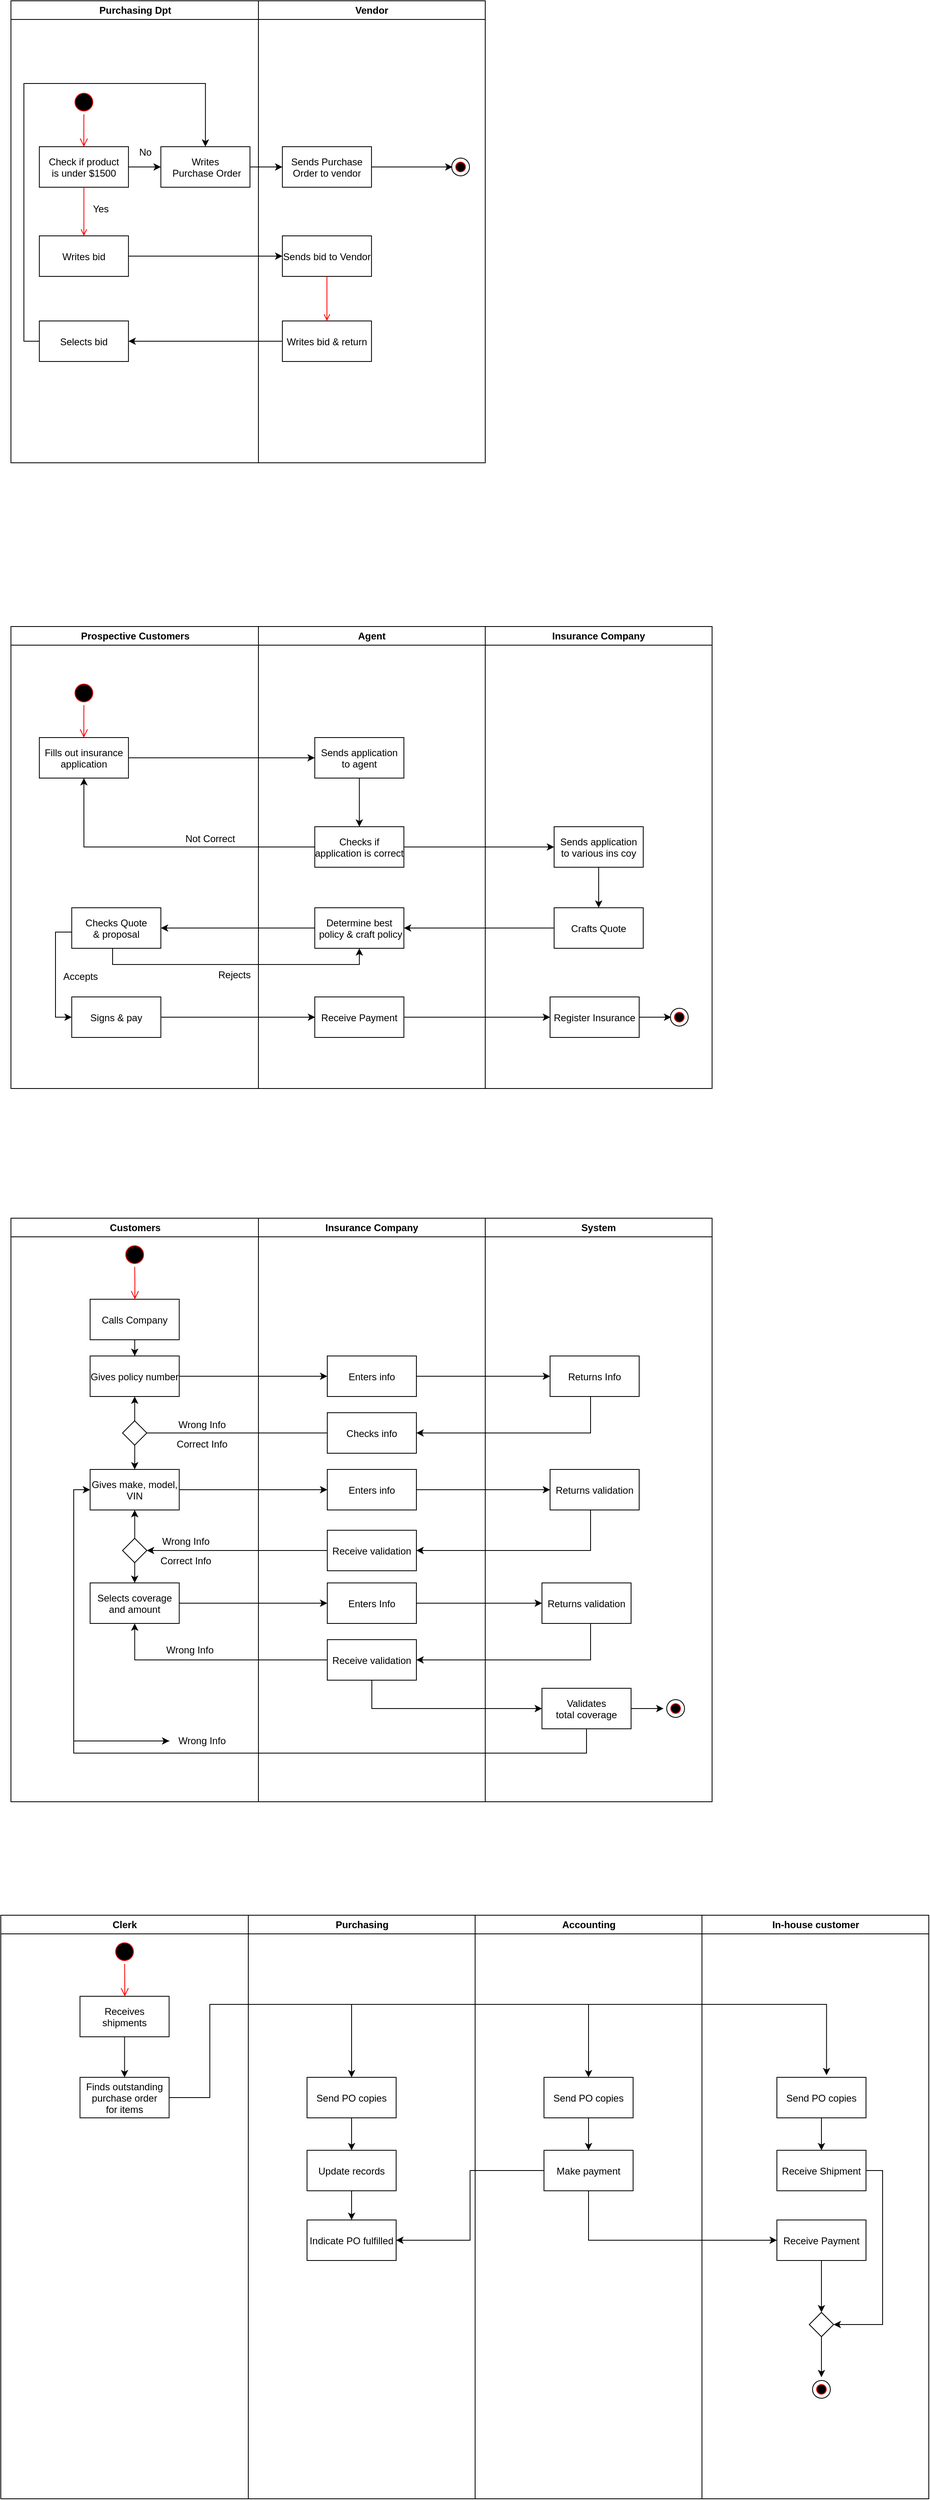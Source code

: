 <mxfile version="21.6.9" type="github">
  <diagram name="Page-1" id="e7e014a7-5840-1c2e-5031-d8a46d1fe8dd">
    <mxGraphModel dx="1574" dy="869" grid="1" gridSize="10" guides="1" tooltips="1" connect="1" arrows="1" fold="1" page="1" pageScale="1" pageWidth="1169" pageHeight="826" background="none" math="0" shadow="0">
      <root>
        <mxCell id="0" />
        <mxCell id="1" parent="0" />
        <mxCell id="2" value="Purchasing Dpt" style="swimlane;whiteSpace=wrap" parent="1" vertex="1">
          <mxGeometry x="164.5" y="128" width="305.5" height="570" as="geometry" />
        </mxCell>
        <mxCell id="5" value="" style="ellipse;shape=startState;fillColor=#000000;strokeColor=#ff0000;" parent="2" vertex="1">
          <mxGeometry x="75.07" y="110" width="30" height="30" as="geometry" />
        </mxCell>
        <mxCell id="6" value="" style="edgeStyle=elbowEdgeStyle;elbow=horizontal;verticalAlign=bottom;endArrow=open;endSize=8;strokeColor=#FF0000;endFill=1;rounded=0" parent="2" source="5" target="7" edge="1">
          <mxGeometry x="100" y="40" as="geometry">
            <mxPoint x="90.07" y="180" as="targetPoint" />
          </mxGeometry>
        </mxCell>
        <mxCell id="7" value="Check if product&#xa;is under $1500" style="" parent="2" vertex="1">
          <mxGeometry x="35.07" y="180" width="110" height="50" as="geometry" />
        </mxCell>
        <mxCell id="8" value="Writes bid" style="" parent="2" vertex="1">
          <mxGeometry x="35.07" y="290" width="110" height="50" as="geometry" />
        </mxCell>
        <mxCell id="9" value="" style="endArrow=open;strokeColor=#FF0000;endFill=1;rounded=0" parent="2" source="7" target="8" edge="1">
          <mxGeometry relative="1" as="geometry" />
        </mxCell>
        <mxCell id="m452b-IIgg9Cjb1yfwiM-50" style="edgeStyle=orthogonalEdgeStyle;rounded=0;orthogonalLoop=1;jettySize=auto;html=1;entryX=0.5;entryY=0;entryDx=0;entryDy=0;" edge="1" parent="2" source="10" target="m452b-IIgg9Cjb1yfwiM-45">
          <mxGeometry relative="1" as="geometry">
            <Array as="points">
              <mxPoint x="16" y="420" />
              <mxPoint x="16" y="102" />
              <mxPoint x="240" y="102" />
            </Array>
          </mxGeometry>
        </mxCell>
        <mxCell id="10" value="Selects bid" style="" parent="2" vertex="1">
          <mxGeometry x="35.07" y="395" width="110" height="50" as="geometry" />
        </mxCell>
        <mxCell id="m452b-IIgg9Cjb1yfwiM-41" value="Yes" style="text;html=1;align=center;verticalAlign=middle;resizable=0;points=[];autosize=1;strokeColor=none;fillColor=none;" vertex="1" parent="2">
          <mxGeometry x="90.57" y="242" width="40" height="30" as="geometry" />
        </mxCell>
        <mxCell id="m452b-IIgg9Cjb1yfwiM-43" value="No" style="text;html=1;align=center;verticalAlign=middle;resizable=0;points=[];autosize=1;strokeColor=none;fillColor=none;" vertex="1" parent="2">
          <mxGeometry x="145.07" y="172" width="40" height="30" as="geometry" />
        </mxCell>
        <mxCell id="m452b-IIgg9Cjb1yfwiM-45" value="Writes&#xa; Purchase Order" style="" vertex="1" parent="2">
          <mxGeometry x="185.07" y="180" width="110" height="50" as="geometry" />
        </mxCell>
        <mxCell id="m452b-IIgg9Cjb1yfwiM-46" style="edgeStyle=orthogonalEdgeStyle;rounded=0;orthogonalLoop=1;jettySize=auto;html=1;entryX=0;entryY=0.5;entryDx=0;entryDy=0;" edge="1" parent="2" source="7" target="m452b-IIgg9Cjb1yfwiM-45">
          <mxGeometry relative="1" as="geometry" />
        </mxCell>
        <mxCell id="3" value="Vendor" style="swimlane;whiteSpace=wrap" parent="1" vertex="1">
          <mxGeometry x="470" y="128" width="280" height="570" as="geometry" />
        </mxCell>
        <mxCell id="m452b-IIgg9Cjb1yfwiM-53" value="" style="ellipse;shape=startState;labelBackgroundColor=default;" vertex="1" parent="3">
          <mxGeometry x="234.57" y="190" width="30" height="30" as="geometry" />
        </mxCell>
        <mxCell id="16" value="Sends bid to Vendor" style="" parent="3" vertex="1">
          <mxGeometry x="29.57" y="290" width="110" height="50" as="geometry" />
        </mxCell>
        <mxCell id="18" value="Writes bid &amp; return" style="" parent="3" vertex="1">
          <mxGeometry x="29.57" y="395" width="110" height="50" as="geometry" />
        </mxCell>
        <mxCell id="19" value="" style="endArrow=open;strokeColor=#FF0000;endFill=1;rounded=0" parent="3" source="16" target="18" edge="1">
          <mxGeometry relative="1" as="geometry" />
        </mxCell>
        <mxCell id="m452b-IIgg9Cjb1yfwiM-52" style="edgeStyle=orthogonalEdgeStyle;rounded=0;orthogonalLoop=1;jettySize=auto;html=1;entryX=0;entryY=0.5;entryDx=0;entryDy=0;" edge="1" parent="3" source="m452b-IIgg9Cjb1yfwiM-47" target="m452b-IIgg9Cjb1yfwiM-51">
          <mxGeometry relative="1" as="geometry" />
        </mxCell>
        <mxCell id="m452b-IIgg9Cjb1yfwiM-47" value="Sends Purchase &#xa;Order to vendor" style="" vertex="1" parent="3">
          <mxGeometry x="29.57" y="180" width="110" height="50" as="geometry" />
        </mxCell>
        <mxCell id="m452b-IIgg9Cjb1yfwiM-51" value="" style="ellipse;shape=startState;fillColor=#000000;strokeColor=#ff0000;labelBackgroundColor=default;" vertex="1" parent="3">
          <mxGeometry x="239.57" y="195" width="20" height="20" as="geometry" />
        </mxCell>
        <mxCell id="m452b-IIgg9Cjb1yfwiM-44" style="edgeStyle=orthogonalEdgeStyle;rounded=0;orthogonalLoop=1;jettySize=auto;html=1;entryX=0;entryY=0.5;entryDx=0;entryDy=0;" edge="1" parent="1" source="8" target="16">
          <mxGeometry relative="1" as="geometry" />
        </mxCell>
        <mxCell id="m452b-IIgg9Cjb1yfwiM-48" style="edgeStyle=orthogonalEdgeStyle;rounded=0;orthogonalLoop=1;jettySize=auto;html=1;entryX=0;entryY=0.5;entryDx=0;entryDy=0;" edge="1" parent="1" source="m452b-IIgg9Cjb1yfwiM-45" target="m452b-IIgg9Cjb1yfwiM-47">
          <mxGeometry relative="1" as="geometry" />
        </mxCell>
        <mxCell id="m452b-IIgg9Cjb1yfwiM-49" style="edgeStyle=orthogonalEdgeStyle;rounded=0;orthogonalLoop=1;jettySize=auto;html=1;entryX=1;entryY=0.5;entryDx=0;entryDy=0;" edge="1" parent="1" source="18" target="10">
          <mxGeometry relative="1" as="geometry" />
        </mxCell>
        <mxCell id="m452b-IIgg9Cjb1yfwiM-123" value="Prospective Customers" style="swimlane;whiteSpace=wrap" vertex="1" parent="1">
          <mxGeometry x="164.5" y="900" width="305.5" height="570" as="geometry" />
        </mxCell>
        <mxCell id="m452b-IIgg9Cjb1yfwiM-124" value="" style="ellipse;shape=startState;fillColor=#000000;strokeColor=#ff0000;" vertex="1" parent="m452b-IIgg9Cjb1yfwiM-123">
          <mxGeometry x="75.07" y="67" width="30" height="30" as="geometry" />
        </mxCell>
        <mxCell id="m452b-IIgg9Cjb1yfwiM-125" value="" style="edgeStyle=elbowEdgeStyle;elbow=horizontal;verticalAlign=bottom;endArrow=open;endSize=8;strokeColor=#FF0000;endFill=1;rounded=0" edge="1" parent="m452b-IIgg9Cjb1yfwiM-123" source="m452b-IIgg9Cjb1yfwiM-124" target="m452b-IIgg9Cjb1yfwiM-126">
          <mxGeometry x="100" y="40" as="geometry">
            <mxPoint x="90.07" y="137" as="targetPoint" />
          </mxGeometry>
        </mxCell>
        <mxCell id="m452b-IIgg9Cjb1yfwiM-126" value="Fills out insurance&#xa;application" style="" vertex="1" parent="m452b-IIgg9Cjb1yfwiM-123">
          <mxGeometry x="35.07" y="137" width="110" height="50" as="geometry" />
        </mxCell>
        <mxCell id="m452b-IIgg9Cjb1yfwiM-157" value="Not Correct" style="text;html=1;align=center;verticalAlign=middle;resizable=0;points=[];autosize=1;strokeColor=none;fillColor=none;" vertex="1" parent="m452b-IIgg9Cjb1yfwiM-123">
          <mxGeometry x="205.5" y="247" width="80" height="30" as="geometry" />
        </mxCell>
        <mxCell id="m452b-IIgg9Cjb1yfwiM-173" style="edgeStyle=orthogonalEdgeStyle;rounded=0;orthogonalLoop=1;jettySize=auto;html=1;entryX=0;entryY=0.5;entryDx=0;entryDy=0;" edge="1" parent="m452b-IIgg9Cjb1yfwiM-123" source="m452b-IIgg9Cjb1yfwiM-167" target="m452b-IIgg9Cjb1yfwiM-172">
          <mxGeometry relative="1" as="geometry">
            <Array as="points">
              <mxPoint x="55" y="377" />
              <mxPoint x="55" y="482" />
            </Array>
          </mxGeometry>
        </mxCell>
        <mxCell id="m452b-IIgg9Cjb1yfwiM-167" value="Checks Quote &#xa;&amp; proposal" style="" vertex="1" parent="m452b-IIgg9Cjb1yfwiM-123">
          <mxGeometry x="75.07" y="347" width="110" height="50" as="geometry" />
        </mxCell>
        <mxCell id="m452b-IIgg9Cjb1yfwiM-169" value="&lt;span style=&quot;white-space: pre;&quot;&gt;&#x9;&lt;/span&gt;" style="text;html=1;align=center;verticalAlign=middle;resizable=0;points=[];autosize=1;strokeColor=none;fillColor=none;" vertex="1" parent="m452b-IIgg9Cjb1yfwiM-123">
          <mxGeometry x="250.5" y="347" width="50" height="30" as="geometry" />
        </mxCell>
        <mxCell id="m452b-IIgg9Cjb1yfwiM-175" style="edgeStyle=orthogonalEdgeStyle;rounded=0;orthogonalLoop=1;jettySize=auto;html=1;" edge="1" parent="m452b-IIgg9Cjb1yfwiM-123" source="m452b-IIgg9Cjb1yfwiM-172">
          <mxGeometry relative="1" as="geometry">
            <mxPoint x="375.5" y="482.0" as="targetPoint" />
          </mxGeometry>
        </mxCell>
        <mxCell id="m452b-IIgg9Cjb1yfwiM-172" value="Signs &amp; pay" style="" vertex="1" parent="m452b-IIgg9Cjb1yfwiM-123">
          <mxGeometry x="75.07" y="457" width="110" height="50" as="geometry" />
        </mxCell>
        <mxCell id="m452b-IIgg9Cjb1yfwiM-174" value="Accepts" style="text;html=1;align=center;verticalAlign=middle;resizable=0;points=[];autosize=1;strokeColor=none;fillColor=none;" vertex="1" parent="m452b-IIgg9Cjb1yfwiM-123">
          <mxGeometry x="50.5" y="417" width="70" height="30" as="geometry" />
        </mxCell>
        <mxCell id="m452b-IIgg9Cjb1yfwiM-135" value="Agent" style="swimlane;whiteSpace=wrap" vertex="1" parent="1">
          <mxGeometry x="470" y="900" width="280" height="570" as="geometry" />
        </mxCell>
        <mxCell id="m452b-IIgg9Cjb1yfwiM-137" value="Checks if&#xa;application is correct" style="" vertex="1" parent="m452b-IIgg9Cjb1yfwiM-135">
          <mxGeometry x="69.57" y="247" width="110" height="50" as="geometry" />
        </mxCell>
        <mxCell id="m452b-IIgg9Cjb1yfwiM-155" style="edgeStyle=orthogonalEdgeStyle;rounded=0;orthogonalLoop=1;jettySize=auto;html=1;entryX=0.5;entryY=0;entryDx=0;entryDy=0;" edge="1" parent="m452b-IIgg9Cjb1yfwiM-135" source="m452b-IIgg9Cjb1yfwiM-141" target="m452b-IIgg9Cjb1yfwiM-137">
          <mxGeometry relative="1" as="geometry" />
        </mxCell>
        <mxCell id="m452b-IIgg9Cjb1yfwiM-141" value="Sends application&#xa;to agent" style="" vertex="1" parent="m452b-IIgg9Cjb1yfwiM-135">
          <mxGeometry x="69.57" y="137" width="110" height="50" as="geometry" />
        </mxCell>
        <mxCell id="m452b-IIgg9Cjb1yfwiM-159" value="Determine best&#xa; policy &amp; craft policy" style="" vertex="1" parent="m452b-IIgg9Cjb1yfwiM-135">
          <mxGeometry x="69.57" y="347" width="110" height="50" as="geometry" />
        </mxCell>
        <mxCell id="m452b-IIgg9Cjb1yfwiM-177" style="edgeStyle=orthogonalEdgeStyle;rounded=0;orthogonalLoop=1;jettySize=auto;html=1;" edge="1" parent="m452b-IIgg9Cjb1yfwiM-135" source="m452b-IIgg9Cjb1yfwiM-176">
          <mxGeometry relative="1" as="geometry">
            <mxPoint x="360.0" y="482.0" as="targetPoint" />
          </mxGeometry>
        </mxCell>
        <mxCell id="m452b-IIgg9Cjb1yfwiM-176" value="Receive Payment" style="" vertex="1" parent="m452b-IIgg9Cjb1yfwiM-135">
          <mxGeometry x="69.57" y="457" width="110" height="50" as="geometry" />
        </mxCell>
        <mxCell id="m452b-IIgg9Cjb1yfwiM-146" value="Insurance Company" style="swimlane;whiteSpace=wrap" vertex="1" parent="1">
          <mxGeometry x="750" y="900" width="280" height="570" as="geometry" />
        </mxCell>
        <mxCell id="m452b-IIgg9Cjb1yfwiM-163" style="edgeStyle=orthogonalEdgeStyle;rounded=0;orthogonalLoop=1;jettySize=auto;html=1;" edge="1" parent="m452b-IIgg9Cjb1yfwiM-146" source="m452b-IIgg9Cjb1yfwiM-148" target="m452b-IIgg9Cjb1yfwiM-152">
          <mxGeometry relative="1" as="geometry" />
        </mxCell>
        <mxCell id="m452b-IIgg9Cjb1yfwiM-148" value="Sends application&#xa;to various ins coy" style="" vertex="1" parent="m452b-IIgg9Cjb1yfwiM-146">
          <mxGeometry x="85" y="247" width="110" height="50" as="geometry" />
        </mxCell>
        <mxCell id="m452b-IIgg9Cjb1yfwiM-152" value="Crafts Quote" style="" vertex="1" parent="m452b-IIgg9Cjb1yfwiM-146">
          <mxGeometry x="85" y="347" width="110" height="50" as="geometry" />
        </mxCell>
        <mxCell id="m452b-IIgg9Cjb1yfwiM-178" value="Register Insurance" style="" vertex="1" parent="m452b-IIgg9Cjb1yfwiM-146">
          <mxGeometry x="80" y="457" width="110" height="50" as="geometry" />
        </mxCell>
        <mxCell id="m452b-IIgg9Cjb1yfwiM-179" value="" style="ellipse;shape=startState;labelBackgroundColor=default;" vertex="1" parent="m452b-IIgg9Cjb1yfwiM-146">
          <mxGeometry x="224.57" y="467" width="30" height="30" as="geometry" />
        </mxCell>
        <mxCell id="m452b-IIgg9Cjb1yfwiM-180" style="edgeStyle=orthogonalEdgeStyle;rounded=0;orthogonalLoop=1;jettySize=auto;html=1;entryX=0;entryY=0.5;entryDx=0;entryDy=0;" edge="1" parent="m452b-IIgg9Cjb1yfwiM-146" target="m452b-IIgg9Cjb1yfwiM-181">
          <mxGeometry relative="1" as="geometry">
            <mxPoint x="190" y="482" as="sourcePoint" />
          </mxGeometry>
        </mxCell>
        <mxCell id="m452b-IIgg9Cjb1yfwiM-181" value="" style="ellipse;shape=startState;fillColor=#000000;strokeColor=#ff0000;labelBackgroundColor=default;" vertex="1" parent="m452b-IIgg9Cjb1yfwiM-146">
          <mxGeometry x="229.57" y="472" width="20" height="20" as="geometry" />
        </mxCell>
        <mxCell id="m452b-IIgg9Cjb1yfwiM-154" style="edgeStyle=orthogonalEdgeStyle;rounded=0;orthogonalLoop=1;jettySize=auto;html=1;entryX=0;entryY=0.5;entryDx=0;entryDy=0;" edge="1" parent="1" source="m452b-IIgg9Cjb1yfwiM-126" target="m452b-IIgg9Cjb1yfwiM-141">
          <mxGeometry relative="1" as="geometry" />
        </mxCell>
        <mxCell id="m452b-IIgg9Cjb1yfwiM-156" style="edgeStyle=orthogonalEdgeStyle;rounded=0;orthogonalLoop=1;jettySize=auto;html=1;entryX=0.5;entryY=1;entryDx=0;entryDy=0;" edge="1" parent="1" source="m452b-IIgg9Cjb1yfwiM-137" target="m452b-IIgg9Cjb1yfwiM-126">
          <mxGeometry relative="1" as="geometry" />
        </mxCell>
        <mxCell id="m452b-IIgg9Cjb1yfwiM-158" style="edgeStyle=orthogonalEdgeStyle;rounded=0;orthogonalLoop=1;jettySize=auto;html=1;entryX=0;entryY=0.5;entryDx=0;entryDy=0;" edge="1" parent="1" source="m452b-IIgg9Cjb1yfwiM-137" target="m452b-IIgg9Cjb1yfwiM-148">
          <mxGeometry relative="1" as="geometry" />
        </mxCell>
        <mxCell id="m452b-IIgg9Cjb1yfwiM-164" style="edgeStyle=orthogonalEdgeStyle;rounded=0;orthogonalLoop=1;jettySize=auto;html=1;" edge="1" parent="1" source="m452b-IIgg9Cjb1yfwiM-152" target="m452b-IIgg9Cjb1yfwiM-159">
          <mxGeometry relative="1" as="geometry" />
        </mxCell>
        <mxCell id="m452b-IIgg9Cjb1yfwiM-168" style="edgeStyle=orthogonalEdgeStyle;rounded=0;orthogonalLoop=1;jettySize=auto;html=1;" edge="1" parent="1" source="m452b-IIgg9Cjb1yfwiM-159" target="m452b-IIgg9Cjb1yfwiM-167">
          <mxGeometry relative="1" as="geometry" />
        </mxCell>
        <mxCell id="m452b-IIgg9Cjb1yfwiM-170" style="edgeStyle=orthogonalEdgeStyle;rounded=0;orthogonalLoop=1;jettySize=auto;html=1;entryX=0.5;entryY=1;entryDx=0;entryDy=0;" edge="1" parent="1" source="m452b-IIgg9Cjb1yfwiM-167" target="m452b-IIgg9Cjb1yfwiM-159">
          <mxGeometry relative="1" as="geometry">
            <Array as="points">
              <mxPoint x="290" y="1317" />
              <mxPoint x="595" y="1317" />
            </Array>
          </mxGeometry>
        </mxCell>
        <mxCell id="m452b-IIgg9Cjb1yfwiM-171" value="Rejects" style="text;html=1;align=center;verticalAlign=middle;resizable=0;points=[];autosize=1;strokeColor=none;fillColor=none;" vertex="1" parent="1">
          <mxGeometry x="410" y="1315" width="60" height="30" as="geometry" />
        </mxCell>
        <mxCell id="m452b-IIgg9Cjb1yfwiM-182" value="Customers" style="swimlane;whiteSpace=wrap" vertex="1" parent="1">
          <mxGeometry x="164.5" y="1630" width="305.5" height="720" as="geometry" />
        </mxCell>
        <mxCell id="m452b-IIgg9Cjb1yfwiM-183" value="" style="ellipse;shape=startState;fillColor=#000000;strokeColor=#ff0000;" vertex="1" parent="m452b-IIgg9Cjb1yfwiM-182">
          <mxGeometry x="137.75" y="30" width="30" height="30" as="geometry" />
        </mxCell>
        <mxCell id="m452b-IIgg9Cjb1yfwiM-184" value="" style="edgeStyle=elbowEdgeStyle;elbow=horizontal;verticalAlign=bottom;endArrow=open;endSize=8;strokeColor=#FF0000;endFill=1;rounded=0" edge="1" parent="m452b-IIgg9Cjb1yfwiM-182" source="m452b-IIgg9Cjb1yfwiM-183" target="m452b-IIgg9Cjb1yfwiM-185">
          <mxGeometry x="100" y="40" as="geometry">
            <mxPoint x="152.75" y="100" as="targetPoint" />
          </mxGeometry>
        </mxCell>
        <mxCell id="m452b-IIgg9Cjb1yfwiM-219" style="edgeStyle=orthogonalEdgeStyle;rounded=0;orthogonalLoop=1;jettySize=auto;html=1;" edge="1" parent="m452b-IIgg9Cjb1yfwiM-182" source="m452b-IIgg9Cjb1yfwiM-185" target="m452b-IIgg9Cjb1yfwiM-218">
          <mxGeometry relative="1" as="geometry" />
        </mxCell>
        <mxCell id="m452b-IIgg9Cjb1yfwiM-185" value="Calls Company" style="" vertex="1" parent="m452b-IIgg9Cjb1yfwiM-182">
          <mxGeometry x="97.75" y="100" width="110" height="50" as="geometry" />
        </mxCell>
        <mxCell id="m452b-IIgg9Cjb1yfwiM-218" value="Gives policy number" style="" vertex="1" parent="m452b-IIgg9Cjb1yfwiM-182">
          <mxGeometry x="97.75" y="170" width="110" height="50" as="geometry" />
        </mxCell>
        <mxCell id="m452b-IIgg9Cjb1yfwiM-225" value="Wrong Info" style="text;html=1;align=center;verticalAlign=middle;resizable=0;points=[];autosize=1;strokeColor=none;fillColor=none;" vertex="1" parent="m452b-IIgg9Cjb1yfwiM-182">
          <mxGeometry x="195.5" y="240" width="80" height="30" as="geometry" />
        </mxCell>
        <mxCell id="m452b-IIgg9Cjb1yfwiM-226" value="Gives make, model,&#xa;VIN" style="" vertex="1" parent="m452b-IIgg9Cjb1yfwiM-182">
          <mxGeometry x="97.75" y="310" width="110" height="50" as="geometry" />
        </mxCell>
        <mxCell id="m452b-IIgg9Cjb1yfwiM-240" value="Selects coverage &#xa;and amount" style="" vertex="1" parent="m452b-IIgg9Cjb1yfwiM-182">
          <mxGeometry x="97.75" y="450" width="110" height="50" as="geometry" />
        </mxCell>
        <mxCell id="m452b-IIgg9Cjb1yfwiM-243" value="Correct Info" style="text;html=1;align=center;verticalAlign=middle;resizable=0;points=[];autosize=1;strokeColor=none;fillColor=none;" vertex="1" parent="m452b-IIgg9Cjb1yfwiM-182">
          <mxGeometry x="190.5" y="264" width="90" height="30" as="geometry" />
        </mxCell>
        <mxCell id="m452b-IIgg9Cjb1yfwiM-249" value="Wrong Info" style="text;html=1;align=center;verticalAlign=middle;resizable=0;points=[];autosize=1;strokeColor=none;fillColor=none;" vertex="1" parent="m452b-IIgg9Cjb1yfwiM-182">
          <mxGeometry x="175.5" y="384" width="80" height="30" as="geometry" />
        </mxCell>
        <mxCell id="m452b-IIgg9Cjb1yfwiM-250" value="Correct Info" style="text;html=1;align=center;verticalAlign=middle;resizable=0;points=[];autosize=1;strokeColor=none;fillColor=none;" vertex="1" parent="m452b-IIgg9Cjb1yfwiM-182">
          <mxGeometry x="170.5" y="408" width="90" height="30" as="geometry" />
        </mxCell>
        <mxCell id="m452b-IIgg9Cjb1yfwiM-274" value="Wrong Info" style="text;html=1;align=center;verticalAlign=middle;resizable=0;points=[];autosize=1;strokeColor=none;fillColor=none;" vertex="1" parent="m452b-IIgg9Cjb1yfwiM-182">
          <mxGeometry x="180.5" y="518" width="80" height="30" as="geometry" />
        </mxCell>
        <mxCell id="m452b-IIgg9Cjb1yfwiM-193" value="Insurance Company" style="swimlane;whiteSpace=wrap;startSize=23;" vertex="1" parent="1">
          <mxGeometry x="470" y="1630" width="280" height="720" as="geometry" />
        </mxCell>
        <mxCell id="m452b-IIgg9Cjb1yfwiM-194" value="Checks info" style="" vertex="1" parent="m452b-IIgg9Cjb1yfwiM-193">
          <mxGeometry x="85" y="240" width="110" height="50" as="geometry" />
        </mxCell>
        <mxCell id="m452b-IIgg9Cjb1yfwiM-196" value="Enters info" style="" vertex="1" parent="m452b-IIgg9Cjb1yfwiM-193">
          <mxGeometry x="85" y="170" width="110" height="50" as="geometry" />
        </mxCell>
        <mxCell id="m452b-IIgg9Cjb1yfwiM-230" value="Enters info" style="" vertex="1" parent="m452b-IIgg9Cjb1yfwiM-193">
          <mxGeometry x="85" y="310" width="110" height="50" as="geometry" />
        </mxCell>
        <mxCell id="m452b-IIgg9Cjb1yfwiM-236" value="Receive validation" style="" vertex="1" parent="m452b-IIgg9Cjb1yfwiM-193">
          <mxGeometry x="85" y="385" width="110" height="50" as="geometry" />
        </mxCell>
        <mxCell id="m452b-IIgg9Cjb1yfwiM-259" value="Enters Info" style="" vertex="1" parent="m452b-IIgg9Cjb1yfwiM-193">
          <mxGeometry x="85" y="450" width="110" height="50" as="geometry" />
        </mxCell>
        <mxCell id="m452b-IIgg9Cjb1yfwiM-262" value="Receive validation" style="" vertex="1" parent="m452b-IIgg9Cjb1yfwiM-193">
          <mxGeometry x="85" y="520" width="110" height="50" as="geometry" />
        </mxCell>
        <mxCell id="m452b-IIgg9Cjb1yfwiM-200" value="System" style="swimlane;whiteSpace=wrap" vertex="1" parent="1">
          <mxGeometry x="750" y="1630" width="280" height="720" as="geometry" />
        </mxCell>
        <mxCell id="m452b-IIgg9Cjb1yfwiM-216" value="Returns Info" style="" vertex="1" parent="m452b-IIgg9Cjb1yfwiM-200">
          <mxGeometry x="80" y="170" width="110" height="50" as="geometry" />
        </mxCell>
        <mxCell id="m452b-IIgg9Cjb1yfwiM-232" value="Returns validation" style="" vertex="1" parent="m452b-IIgg9Cjb1yfwiM-200">
          <mxGeometry x="80" y="310" width="110" height="50" as="geometry" />
        </mxCell>
        <mxCell id="m452b-IIgg9Cjb1yfwiM-264" value="Returns validation" style="" vertex="1" parent="m452b-IIgg9Cjb1yfwiM-200">
          <mxGeometry x="70" y="450" width="110" height="50" as="geometry" />
        </mxCell>
        <mxCell id="m452b-IIgg9Cjb1yfwiM-283" style="edgeStyle=orthogonalEdgeStyle;rounded=0;orthogonalLoop=1;jettySize=auto;html=1;" edge="1" parent="m452b-IIgg9Cjb1yfwiM-200" source="m452b-IIgg9Cjb1yfwiM-278">
          <mxGeometry relative="1" as="geometry">
            <mxPoint x="220" y="605" as="targetPoint" />
          </mxGeometry>
        </mxCell>
        <mxCell id="m452b-IIgg9Cjb1yfwiM-278" value="Validates &#xa;total coverage" style="" vertex="1" parent="m452b-IIgg9Cjb1yfwiM-200">
          <mxGeometry x="70" y="580" width="110" height="50" as="geometry" />
        </mxCell>
        <mxCell id="m452b-IIgg9Cjb1yfwiM-293" value="" style="ellipse;shape=startState;labelBackgroundColor=default;" vertex="1" parent="m452b-IIgg9Cjb1yfwiM-200">
          <mxGeometry x="220.0" y="590" width="30" height="30" as="geometry" />
        </mxCell>
        <mxCell id="m452b-IIgg9Cjb1yfwiM-294" value="" style="ellipse;shape=startState;fillColor=#000000;strokeColor=#ff0000;labelBackgroundColor=default;" vertex="1" parent="m452b-IIgg9Cjb1yfwiM-200">
          <mxGeometry x="225.0" y="595" width="20" height="20" as="geometry" />
        </mxCell>
        <mxCell id="m452b-IIgg9Cjb1yfwiM-220" style="edgeStyle=orthogonalEdgeStyle;rounded=0;orthogonalLoop=1;jettySize=auto;html=1;entryX=0;entryY=0.5;entryDx=0;entryDy=0;" edge="1" parent="1" source="m452b-IIgg9Cjb1yfwiM-196" target="m452b-IIgg9Cjb1yfwiM-216">
          <mxGeometry relative="1" as="geometry" />
        </mxCell>
        <mxCell id="m452b-IIgg9Cjb1yfwiM-221" style="edgeStyle=orthogonalEdgeStyle;rounded=0;orthogonalLoop=1;jettySize=auto;html=1;" edge="1" parent="1" source="m452b-IIgg9Cjb1yfwiM-218" target="m452b-IIgg9Cjb1yfwiM-196">
          <mxGeometry relative="1" as="geometry" />
        </mxCell>
        <mxCell id="m452b-IIgg9Cjb1yfwiM-223" style="edgeStyle=orthogonalEdgeStyle;rounded=0;orthogonalLoop=1;jettySize=auto;html=1;entryX=1;entryY=0.5;entryDx=0;entryDy=0;" edge="1" parent="1" source="m452b-IIgg9Cjb1yfwiM-216" target="m452b-IIgg9Cjb1yfwiM-194">
          <mxGeometry relative="1" as="geometry">
            <Array as="points">
              <mxPoint x="880" y="1895" />
            </Array>
          </mxGeometry>
        </mxCell>
        <mxCell id="m452b-IIgg9Cjb1yfwiM-234" style="edgeStyle=orthogonalEdgeStyle;rounded=0;orthogonalLoop=1;jettySize=auto;html=1;entryX=0;entryY=0.5;entryDx=0;entryDy=0;" edge="1" parent="1" source="m452b-IIgg9Cjb1yfwiM-230" target="m452b-IIgg9Cjb1yfwiM-232">
          <mxGeometry relative="1" as="geometry" />
        </mxCell>
        <mxCell id="m452b-IIgg9Cjb1yfwiM-224" style="edgeStyle=orthogonalEdgeStyle;rounded=0;orthogonalLoop=1;jettySize=auto;html=1;entryX=0.5;entryY=1;entryDx=0;entryDy=0;" edge="1" parent="1" source="m452b-IIgg9Cjb1yfwiM-194" target="m452b-IIgg9Cjb1yfwiM-218">
          <mxGeometry relative="1" as="geometry">
            <mxPoint x="390" y="1820" as="targetPoint" />
          </mxGeometry>
        </mxCell>
        <mxCell id="m452b-IIgg9Cjb1yfwiM-242" style="edgeStyle=orthogonalEdgeStyle;rounded=0;orthogonalLoop=1;jettySize=auto;html=1;entryX=0.5;entryY=0;entryDx=0;entryDy=0;" edge="1" parent="1" source="m452b-IIgg9Cjb1yfwiM-256" target="m452b-IIgg9Cjb1yfwiM-226">
          <mxGeometry relative="1" as="geometry" />
        </mxCell>
        <mxCell id="m452b-IIgg9Cjb1yfwiM-244" style="edgeStyle=orthogonalEdgeStyle;rounded=0;orthogonalLoop=1;jettySize=auto;html=1;entryX=0;entryY=0.5;entryDx=0;entryDy=0;" edge="1" parent="1" source="m452b-IIgg9Cjb1yfwiM-226" target="m452b-IIgg9Cjb1yfwiM-230">
          <mxGeometry relative="1" as="geometry" />
        </mxCell>
        <mxCell id="m452b-IIgg9Cjb1yfwiM-246" style="edgeStyle=orthogonalEdgeStyle;rounded=0;orthogonalLoop=1;jettySize=auto;html=1;entryX=1;entryY=0.5;entryDx=0;entryDy=0;" edge="1" parent="1" source="m452b-IIgg9Cjb1yfwiM-232" target="m452b-IIgg9Cjb1yfwiM-236">
          <mxGeometry relative="1" as="geometry">
            <Array as="points">
              <mxPoint x="880" y="2040" />
            </Array>
          </mxGeometry>
        </mxCell>
        <mxCell id="m452b-IIgg9Cjb1yfwiM-247" style="edgeStyle=orthogonalEdgeStyle;rounded=0;orthogonalLoop=1;jettySize=auto;html=1;entryX=0.5;entryY=1;entryDx=0;entryDy=0;" edge="1" parent="1" source="m452b-IIgg9Cjb1yfwiM-251" target="m452b-IIgg9Cjb1yfwiM-226">
          <mxGeometry relative="1" as="geometry" />
        </mxCell>
        <mxCell id="m452b-IIgg9Cjb1yfwiM-248" style="edgeStyle=orthogonalEdgeStyle;rounded=0;orthogonalLoop=1;jettySize=auto;html=1;entryX=0.5;entryY=0;entryDx=0;entryDy=0;" edge="1" parent="1" source="m452b-IIgg9Cjb1yfwiM-251" target="m452b-IIgg9Cjb1yfwiM-240">
          <mxGeometry relative="1" as="geometry" />
        </mxCell>
        <mxCell id="m452b-IIgg9Cjb1yfwiM-251" value="" style="rhombus;whiteSpace=wrap;html=1;" vertex="1" parent="1">
          <mxGeometry x="302.25" y="2025" width="30" height="30" as="geometry" />
        </mxCell>
        <mxCell id="m452b-IIgg9Cjb1yfwiM-255" style="edgeStyle=orthogonalEdgeStyle;rounded=0;orthogonalLoop=1;jettySize=auto;html=1;entryX=1;entryY=0.5;entryDx=0;entryDy=0;" edge="1" parent="1" source="m452b-IIgg9Cjb1yfwiM-236" target="m452b-IIgg9Cjb1yfwiM-251">
          <mxGeometry relative="1" as="geometry" />
        </mxCell>
        <mxCell id="m452b-IIgg9Cjb1yfwiM-256" value="" style="rhombus;whiteSpace=wrap;html=1;" vertex="1" parent="1">
          <mxGeometry x="302.25" y="1880" width="30" height="30" as="geometry" />
        </mxCell>
        <mxCell id="m452b-IIgg9Cjb1yfwiM-263" style="edgeStyle=orthogonalEdgeStyle;rounded=0;orthogonalLoop=1;jettySize=auto;html=1;" edge="1" parent="1" source="m452b-IIgg9Cjb1yfwiM-240" target="m452b-IIgg9Cjb1yfwiM-259">
          <mxGeometry relative="1" as="geometry" />
        </mxCell>
        <mxCell id="m452b-IIgg9Cjb1yfwiM-265" style="edgeStyle=orthogonalEdgeStyle;rounded=0;orthogonalLoop=1;jettySize=auto;html=1;" edge="1" parent="1" source="m452b-IIgg9Cjb1yfwiM-259" target="m452b-IIgg9Cjb1yfwiM-264">
          <mxGeometry relative="1" as="geometry" />
        </mxCell>
        <mxCell id="m452b-IIgg9Cjb1yfwiM-266" style="edgeStyle=orthogonalEdgeStyle;rounded=0;orthogonalLoop=1;jettySize=auto;html=1;entryX=1;entryY=0.5;entryDx=0;entryDy=0;" edge="1" parent="1" source="m452b-IIgg9Cjb1yfwiM-264" target="m452b-IIgg9Cjb1yfwiM-262">
          <mxGeometry relative="1" as="geometry">
            <Array as="points">
              <mxPoint x="880" y="2175" />
            </Array>
          </mxGeometry>
        </mxCell>
        <mxCell id="m452b-IIgg9Cjb1yfwiM-276" style="edgeStyle=orthogonalEdgeStyle;rounded=0;orthogonalLoop=1;jettySize=auto;html=1;entryX=0.5;entryY=1;entryDx=0;entryDy=0;" edge="1" parent="1" source="m452b-IIgg9Cjb1yfwiM-262" target="m452b-IIgg9Cjb1yfwiM-240">
          <mxGeometry relative="1" as="geometry" />
        </mxCell>
        <mxCell id="m452b-IIgg9Cjb1yfwiM-279" style="edgeStyle=orthogonalEdgeStyle;rounded=0;orthogonalLoop=1;jettySize=auto;html=1;entryX=0;entryY=0.5;entryDx=0;entryDy=0;" edge="1" parent="1" source="m452b-IIgg9Cjb1yfwiM-262" target="m452b-IIgg9Cjb1yfwiM-278">
          <mxGeometry relative="1" as="geometry">
            <Array as="points">
              <mxPoint x="610" y="2235" />
            </Array>
          </mxGeometry>
        </mxCell>
        <mxCell id="m452b-IIgg9Cjb1yfwiM-280" style="edgeStyle=orthogonalEdgeStyle;rounded=0;orthogonalLoop=1;jettySize=auto;html=1;entryX=0;entryY=0.5;entryDx=0;entryDy=0;" edge="1" parent="1" source="m452b-IIgg9Cjb1yfwiM-281" target="m452b-IIgg9Cjb1yfwiM-226">
          <mxGeometry relative="1" as="geometry">
            <Array as="points">
              <mxPoint x="242" y="1965" />
            </Array>
          </mxGeometry>
        </mxCell>
        <mxCell id="m452b-IIgg9Cjb1yfwiM-282" value="" style="edgeStyle=orthogonalEdgeStyle;rounded=0;orthogonalLoop=1;jettySize=auto;html=1;entryX=0;entryY=0.5;entryDx=0;entryDy=0;" edge="1" parent="1" source="m452b-IIgg9Cjb1yfwiM-278" target="m452b-IIgg9Cjb1yfwiM-281">
          <mxGeometry relative="1" as="geometry">
            <mxPoint x="875" y="2260" as="sourcePoint" />
            <mxPoint x="262" y="1965" as="targetPoint" />
            <Array as="points">
              <mxPoint x="875" y="2290" />
              <mxPoint x="242" y="2290" />
            </Array>
          </mxGeometry>
        </mxCell>
        <mxCell id="m452b-IIgg9Cjb1yfwiM-281" value="Wrong Info" style="text;html=1;align=center;verticalAlign=middle;resizable=0;points=[];autosize=1;strokeColor=none;fillColor=none;" vertex="1" parent="1">
          <mxGeometry x="360" y="2260" width="80" height="30" as="geometry" />
        </mxCell>
        <mxCell id="m452b-IIgg9Cjb1yfwiM-295" value="Clerk" style="swimlane;whiteSpace=wrap" vertex="1" parent="1">
          <mxGeometry x="152" y="2490" width="305.5" height="720" as="geometry" />
        </mxCell>
        <mxCell id="m452b-IIgg9Cjb1yfwiM-296" value="" style="ellipse;shape=startState;fillColor=#000000;strokeColor=#ff0000;" vertex="1" parent="m452b-IIgg9Cjb1yfwiM-295">
          <mxGeometry x="137.75" y="30" width="30" height="30" as="geometry" />
        </mxCell>
        <mxCell id="m452b-IIgg9Cjb1yfwiM-297" value="" style="edgeStyle=elbowEdgeStyle;elbow=horizontal;verticalAlign=bottom;endArrow=open;endSize=8;strokeColor=#FF0000;endFill=1;rounded=0" edge="1" parent="m452b-IIgg9Cjb1yfwiM-295" source="m452b-IIgg9Cjb1yfwiM-296" target="m452b-IIgg9Cjb1yfwiM-299">
          <mxGeometry x="100" y="40" as="geometry">
            <mxPoint x="152.75" y="100" as="targetPoint" />
          </mxGeometry>
        </mxCell>
        <mxCell id="m452b-IIgg9Cjb1yfwiM-298" style="edgeStyle=orthogonalEdgeStyle;rounded=0;orthogonalLoop=1;jettySize=auto;html=1;entryX=0.5;entryY=0;entryDx=0;entryDy=0;" edge="1" parent="m452b-IIgg9Cjb1yfwiM-295" source="m452b-IIgg9Cjb1yfwiM-299" target="m452b-IIgg9Cjb1yfwiM-352">
          <mxGeometry relative="1" as="geometry">
            <mxPoint x="152.75" y="170" as="targetPoint" />
          </mxGeometry>
        </mxCell>
        <mxCell id="m452b-IIgg9Cjb1yfwiM-299" value="Receives&#xa;shipments" style="" vertex="1" parent="m452b-IIgg9Cjb1yfwiM-295">
          <mxGeometry x="97.75" y="100" width="110" height="50" as="geometry" />
        </mxCell>
        <mxCell id="m452b-IIgg9Cjb1yfwiM-352" value="Finds outstanding&#xa;purchase order &#xa;for items" style="" vertex="1" parent="m452b-IIgg9Cjb1yfwiM-295">
          <mxGeometry x="97.75" y="200" width="110" height="50" as="geometry" />
        </mxCell>
        <mxCell id="m452b-IIgg9Cjb1yfwiM-308" value="Purchasing" style="swimlane;whiteSpace=wrap;startSize=23;" vertex="1" parent="1">
          <mxGeometry x="457.5" y="2490" width="280" height="720" as="geometry" />
        </mxCell>
        <mxCell id="m452b-IIgg9Cjb1yfwiM-364" style="edgeStyle=orthogonalEdgeStyle;rounded=0;orthogonalLoop=1;jettySize=auto;html=1;" edge="1" parent="m452b-IIgg9Cjb1yfwiM-308" source="m452b-IIgg9Cjb1yfwiM-354" target="m452b-IIgg9Cjb1yfwiM-361">
          <mxGeometry relative="1" as="geometry" />
        </mxCell>
        <mxCell id="m452b-IIgg9Cjb1yfwiM-354" value="Send PO copies" style="" vertex="1" parent="m452b-IIgg9Cjb1yfwiM-308">
          <mxGeometry x="72.5" y="200" width="110" height="50" as="geometry" />
        </mxCell>
        <mxCell id="m452b-IIgg9Cjb1yfwiM-366" style="edgeStyle=orthogonalEdgeStyle;rounded=0;orthogonalLoop=1;jettySize=auto;html=1;entryX=0.5;entryY=0;entryDx=0;entryDy=0;" edge="1" parent="m452b-IIgg9Cjb1yfwiM-308" source="m452b-IIgg9Cjb1yfwiM-361" target="m452b-IIgg9Cjb1yfwiM-363">
          <mxGeometry relative="1" as="geometry" />
        </mxCell>
        <mxCell id="m452b-IIgg9Cjb1yfwiM-361" value="Update records" style="" vertex="1" parent="m452b-IIgg9Cjb1yfwiM-308">
          <mxGeometry x="72.5" y="290" width="110" height="50" as="geometry" />
        </mxCell>
        <mxCell id="m452b-IIgg9Cjb1yfwiM-363" value="Indicate PO fulfilled" style="" vertex="1" parent="m452b-IIgg9Cjb1yfwiM-308">
          <mxGeometry x="72.5" y="376" width="110" height="50" as="geometry" />
        </mxCell>
        <mxCell id="m452b-IIgg9Cjb1yfwiM-315" value="Accounting" style="swimlane;whiteSpace=wrap;startSize=23;" vertex="1" parent="1">
          <mxGeometry x="737.5" y="2490" width="280" height="720" as="geometry" />
        </mxCell>
        <mxCell id="m452b-IIgg9Cjb1yfwiM-368" style="edgeStyle=orthogonalEdgeStyle;rounded=0;orthogonalLoop=1;jettySize=auto;html=1;entryX=0.5;entryY=0;entryDx=0;entryDy=0;" edge="1" parent="m452b-IIgg9Cjb1yfwiM-315" source="m452b-IIgg9Cjb1yfwiM-355" target="m452b-IIgg9Cjb1yfwiM-367">
          <mxGeometry relative="1" as="geometry" />
        </mxCell>
        <mxCell id="m452b-IIgg9Cjb1yfwiM-355" value="Send PO copies" style="" vertex="1" parent="m452b-IIgg9Cjb1yfwiM-315">
          <mxGeometry x="85" y="200" width="110" height="50" as="geometry" />
        </mxCell>
        <mxCell id="m452b-IIgg9Cjb1yfwiM-367" value="Make payment" style="" vertex="1" parent="m452b-IIgg9Cjb1yfwiM-315">
          <mxGeometry x="85" y="290" width="110" height="50" as="geometry" />
        </mxCell>
        <mxCell id="m452b-IIgg9Cjb1yfwiM-344" value="In-house customer" style="swimlane;whiteSpace=wrap" vertex="1" parent="1">
          <mxGeometry x="1017.5" y="2490" width="280" height="720" as="geometry" />
        </mxCell>
        <mxCell id="m452b-IIgg9Cjb1yfwiM-370" style="edgeStyle=orthogonalEdgeStyle;rounded=0;orthogonalLoop=1;jettySize=auto;html=1;entryX=0.5;entryY=0;entryDx=0;entryDy=0;" edge="1" parent="m452b-IIgg9Cjb1yfwiM-344" source="m452b-IIgg9Cjb1yfwiM-356" target="m452b-IIgg9Cjb1yfwiM-369">
          <mxGeometry relative="1" as="geometry" />
        </mxCell>
        <mxCell id="m452b-IIgg9Cjb1yfwiM-356" value="Send PO copies" style="" vertex="1" parent="m452b-IIgg9Cjb1yfwiM-344">
          <mxGeometry x="92.5" y="200" width="110" height="50" as="geometry" />
        </mxCell>
        <mxCell id="m452b-IIgg9Cjb1yfwiM-379" style="edgeStyle=orthogonalEdgeStyle;rounded=0;orthogonalLoop=1;jettySize=auto;html=1;entryX=1;entryY=0.5;entryDx=0;entryDy=0;" edge="1" parent="m452b-IIgg9Cjb1yfwiM-344" source="m452b-IIgg9Cjb1yfwiM-369" target="m452b-IIgg9Cjb1yfwiM-377">
          <mxGeometry relative="1" as="geometry">
            <Array as="points">
              <mxPoint x="223" y="315" />
              <mxPoint x="223" y="505" />
            </Array>
          </mxGeometry>
        </mxCell>
        <mxCell id="m452b-IIgg9Cjb1yfwiM-369" value="Receive Shipment" style="" vertex="1" parent="m452b-IIgg9Cjb1yfwiM-344">
          <mxGeometry x="92.5" y="290" width="110" height="50" as="geometry" />
        </mxCell>
        <mxCell id="m452b-IIgg9Cjb1yfwiM-378" style="edgeStyle=orthogonalEdgeStyle;rounded=0;orthogonalLoop=1;jettySize=auto;html=1;entryX=0.5;entryY=0;entryDx=0;entryDy=0;" edge="1" parent="m452b-IIgg9Cjb1yfwiM-344" source="m452b-IIgg9Cjb1yfwiM-371" target="m452b-IIgg9Cjb1yfwiM-377">
          <mxGeometry relative="1" as="geometry" />
        </mxCell>
        <mxCell id="m452b-IIgg9Cjb1yfwiM-371" value="Receive Payment" style="" vertex="1" parent="m452b-IIgg9Cjb1yfwiM-344">
          <mxGeometry x="92.5" y="376" width="110" height="50" as="geometry" />
        </mxCell>
        <mxCell id="m452b-IIgg9Cjb1yfwiM-380" style="edgeStyle=orthogonalEdgeStyle;rounded=0;orthogonalLoop=1;jettySize=auto;html=1;" edge="1" parent="m452b-IIgg9Cjb1yfwiM-344" source="m452b-IIgg9Cjb1yfwiM-377">
          <mxGeometry relative="1" as="geometry">
            <mxPoint x="147.5" y="570" as="targetPoint" />
          </mxGeometry>
        </mxCell>
        <mxCell id="m452b-IIgg9Cjb1yfwiM-377" value="" style="rhombus;whiteSpace=wrap;html=1;" vertex="1" parent="m452b-IIgg9Cjb1yfwiM-344">
          <mxGeometry x="132.5" y="490" width="30" height="30" as="geometry" />
        </mxCell>
        <mxCell id="m452b-IIgg9Cjb1yfwiM-382" value="" style="ellipse;shape=startState;labelBackgroundColor=default;" vertex="1" parent="m452b-IIgg9Cjb1yfwiM-344">
          <mxGeometry x="132.5" y="570" width="30" height="30" as="geometry" />
        </mxCell>
        <mxCell id="m452b-IIgg9Cjb1yfwiM-383" value="" style="ellipse;shape=startState;fillColor=#000000;strokeColor=#ff0000;labelBackgroundColor=default;" vertex="1" parent="m452b-IIgg9Cjb1yfwiM-344">
          <mxGeometry x="137.5" y="575" width="20" height="20" as="geometry" />
        </mxCell>
        <mxCell id="m452b-IIgg9Cjb1yfwiM-358" style="edgeStyle=orthogonalEdgeStyle;rounded=0;orthogonalLoop=1;jettySize=auto;html=1;entryX=0.557;entryY=-0.051;entryDx=0;entryDy=0;entryPerimeter=0;" edge="1" parent="1" source="m452b-IIgg9Cjb1yfwiM-352" target="m452b-IIgg9Cjb1yfwiM-356">
          <mxGeometry relative="1" as="geometry">
            <Array as="points">
              <mxPoint x="410" y="2715" />
              <mxPoint x="410" y="2600" />
              <mxPoint x="1171" y="2600" />
            </Array>
          </mxGeometry>
        </mxCell>
        <mxCell id="m452b-IIgg9Cjb1yfwiM-359" style="edgeStyle=orthogonalEdgeStyle;rounded=0;orthogonalLoop=1;jettySize=auto;html=1;entryX=0.5;entryY=0;entryDx=0;entryDy=0;" edge="1" parent="1" source="m452b-IIgg9Cjb1yfwiM-352" target="m452b-IIgg9Cjb1yfwiM-354">
          <mxGeometry relative="1" as="geometry">
            <Array as="points">
              <mxPoint x="410" y="2715" />
              <mxPoint x="410" y="2600" />
              <mxPoint x="585" y="2600" />
            </Array>
          </mxGeometry>
        </mxCell>
        <mxCell id="m452b-IIgg9Cjb1yfwiM-360" style="edgeStyle=orthogonalEdgeStyle;rounded=0;orthogonalLoop=1;jettySize=auto;html=1;entryX=0.5;entryY=0;entryDx=0;entryDy=0;" edge="1" parent="1" source="m452b-IIgg9Cjb1yfwiM-352" target="m452b-IIgg9Cjb1yfwiM-355">
          <mxGeometry relative="1" as="geometry">
            <Array as="points">
              <mxPoint x="410" y="2715" />
              <mxPoint x="410" y="2600" />
              <mxPoint x="878" y="2600" />
            </Array>
          </mxGeometry>
        </mxCell>
        <mxCell id="m452b-IIgg9Cjb1yfwiM-372" style="edgeStyle=orthogonalEdgeStyle;rounded=0;orthogonalLoop=1;jettySize=auto;html=1;entryX=0;entryY=0.5;entryDx=0;entryDy=0;" edge="1" parent="1" source="m452b-IIgg9Cjb1yfwiM-367" target="m452b-IIgg9Cjb1yfwiM-371">
          <mxGeometry relative="1" as="geometry">
            <Array as="points">
              <mxPoint x="878" y="2891" />
            </Array>
          </mxGeometry>
        </mxCell>
        <mxCell id="m452b-IIgg9Cjb1yfwiM-373" style="edgeStyle=orthogonalEdgeStyle;rounded=0;orthogonalLoop=1;jettySize=auto;html=1;entryX=1;entryY=0.5;entryDx=0;entryDy=0;" edge="1" parent="1" source="m452b-IIgg9Cjb1yfwiM-367" target="m452b-IIgg9Cjb1yfwiM-363">
          <mxGeometry relative="1" as="geometry" />
        </mxCell>
      </root>
    </mxGraphModel>
  </diagram>
</mxfile>
